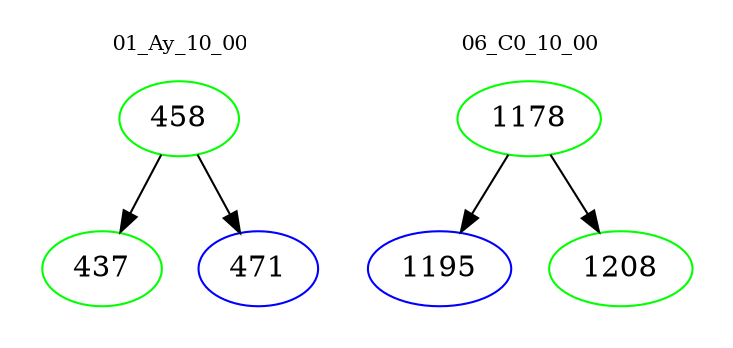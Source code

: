 digraph{
subgraph cluster_0 {
color = white
label = "01_Ay_10_00";
fontsize=10;
T0_458 [label="458", color="green"]
T0_458 -> T0_437 [color="black"]
T0_437 [label="437", color="green"]
T0_458 -> T0_471 [color="black"]
T0_471 [label="471", color="blue"]
}
subgraph cluster_1 {
color = white
label = "06_C0_10_00";
fontsize=10;
T1_1178 [label="1178", color="green"]
T1_1178 -> T1_1195 [color="black"]
T1_1195 [label="1195", color="blue"]
T1_1178 -> T1_1208 [color="black"]
T1_1208 [label="1208", color="green"]
}
}
